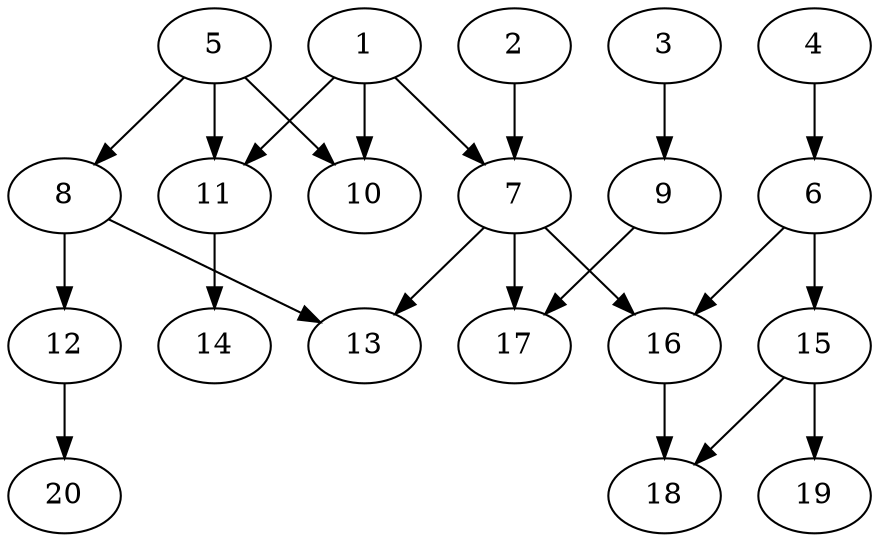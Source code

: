 // DAG automatically generated by daggen at Sat Jul 27 15:38:13 2019
// ./daggen --dot -n 20 --ccr 0.4 --fat 0.6 --regular 0.5 --density 0.4 --mindata 5242880 --maxdata 52428800 
digraph G {
  1 [size="68206080", alpha="0.19", expect_size="27282432"] 
  1 -> 7 [size ="27282432"]
  1 -> 10 [size ="27282432"]
  1 -> 11 [size ="27282432"]
  2 [size="91328000", alpha="0.15", expect_size="36531200"] 
  2 -> 7 [size ="36531200"]
  3 [size="44664320", alpha="0.09", expect_size="17865728"] 
  3 -> 9 [size ="17865728"]
  4 [size="124436480", alpha="0.05", expect_size="49774592"] 
  4 -> 6 [size ="49774592"]
  5 [size="122693120", alpha="0.09", expect_size="49077248"] 
  5 -> 8 [size ="49077248"]
  5 -> 10 [size ="49077248"]
  5 -> 11 [size ="49077248"]
  6 [size="26560000", alpha="0.15", expect_size="10624000"] 
  6 -> 15 [size ="10624000"]
  6 -> 16 [size ="10624000"]
  7 [size="16832000", alpha="0.05", expect_size="6732800"] 
  7 -> 13 [size ="6732800"]
  7 -> 16 [size ="6732800"]
  7 -> 17 [size ="6732800"]
  8 [size="14484480", alpha="0.11", expect_size="5793792"] 
  8 -> 12 [size ="5793792"]
  8 -> 13 [size ="5793792"]
  9 [size="130777600", alpha="0.04", expect_size="52311040"] 
  9 -> 17 [size ="52311040"]
  10 [size="55884800", alpha="0.17", expect_size="22353920"] 
  11 [size="29501440", alpha="0.01", expect_size="11800576"] 
  11 -> 14 [size ="11800576"]
  12 [size="21798400", alpha="0.17", expect_size="8719360"] 
  12 -> 20 [size ="8719360"]
  13 [size="107609600", alpha="0.12", expect_size="43043840"] 
  14 [size="40775680", alpha="0.08", expect_size="16310272"] 
  15 [size="68853760", alpha="0.18", expect_size="27541504"] 
  15 -> 18 [size ="27541504"]
  15 -> 19 [size ="27541504"]
  16 [size="122862080", alpha="0.03", expect_size="49144832"] 
  16 -> 18 [size ="49144832"]
  17 [size="94917120", alpha="0.08", expect_size="37966848"] 
  18 [size="121576960", alpha="0.02", expect_size="48630784"] 
  19 [size="70458880", alpha="0.18", expect_size="28183552"] 
  20 [size="95941120", alpha="0.06", expect_size="38376448"] 
}
